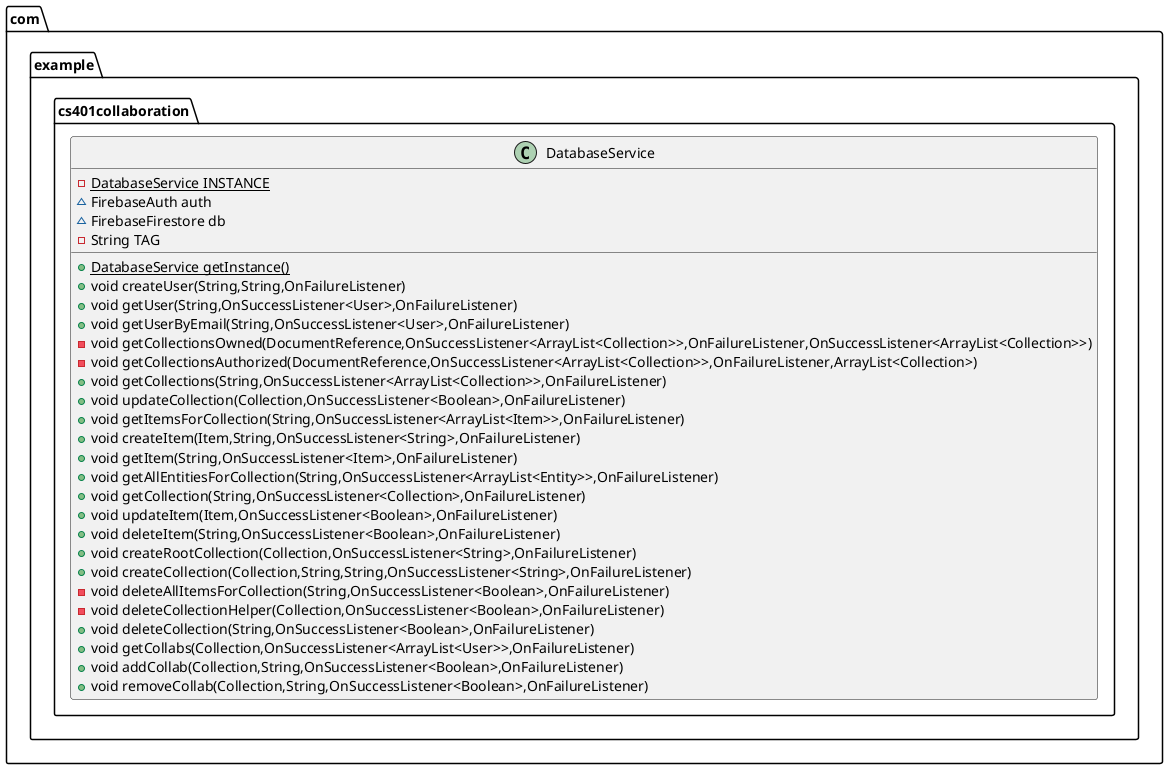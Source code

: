 @startuml
class com.example.cs401collaboration.DatabaseService {
- {static} DatabaseService INSTANCE
~ FirebaseAuth auth
~ FirebaseFirestore db
- String TAG
+ {static} DatabaseService getInstance()
+ void createUser(String,String,OnFailureListener)
+ void getUser(String,OnSuccessListener<User>,OnFailureListener)
+ void getUserByEmail(String,OnSuccessListener<User>,OnFailureListener)
- void getCollectionsOwned(DocumentReference,OnSuccessListener<ArrayList<Collection>>,OnFailureListener,OnSuccessListener<ArrayList<Collection>>)
- void getCollectionsAuthorized(DocumentReference,OnSuccessListener<ArrayList<Collection>>,OnFailureListener,ArrayList<Collection>)
+ void getCollections(String,OnSuccessListener<ArrayList<Collection>>,OnFailureListener)
+ void updateCollection(Collection,OnSuccessListener<Boolean>,OnFailureListener)
+ void getItemsForCollection(String,OnSuccessListener<ArrayList<Item>>,OnFailureListener)
+ void createItem(Item,String,OnSuccessListener<String>,OnFailureListener)
+ void getItem(String,OnSuccessListener<Item>,OnFailureListener)
+ void getAllEntitiesForCollection(String,OnSuccessListener<ArrayList<Entity>>,OnFailureListener)
+ void getCollection(String,OnSuccessListener<Collection>,OnFailureListener)
+ void updateItem(Item,OnSuccessListener<Boolean>,OnFailureListener)
+ void deleteItem(String,OnSuccessListener<Boolean>,OnFailureListener)
+ void createRootCollection(Collection,OnSuccessListener<String>,OnFailureListener)
+ void createCollection(Collection,String,String,OnSuccessListener<String>,OnFailureListener)
- void deleteAllItemsForCollection(String,OnSuccessListener<Boolean>,OnFailureListener)
- void deleteCollectionHelper(Collection,OnSuccessListener<Boolean>,OnFailureListener)
+ void deleteCollection(String,OnSuccessListener<Boolean>,OnFailureListener)
+ void getCollabs(Collection,OnSuccessListener<ArrayList<User>>,OnFailureListener)
+ void addCollab(Collection,String,OnSuccessListener<Boolean>,OnFailureListener)
+ void removeCollab(Collection,String,OnSuccessListener<Boolean>,OnFailureListener)
}
@enduml